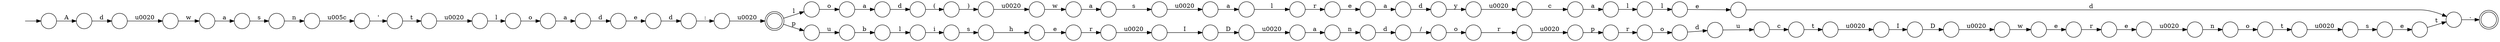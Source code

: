 digraph Automaton {
  rankdir = LR;
  0 [shape=circle,label=""];
  0 -> 84 [label="l"]
  1 [shape=circle,label=""];
  1 -> 7 [label="o"]
  2 [shape=circle,label=""];
  2 -> 61 [label="a"]
  3 [shape=circle,label=""];
  3 -> 28 [label="\u0020"]
  4 [shape=circle,label=""];
  4 -> 40 [label=")"]
  5 [shape=circle,label=""];
  5 -> 43 [label="."]
  6 [shape=circle,label=""];
  6 -> 59 [label="r"]
  7 [shape=circle,label=""];
  7 -> 18 [label="d"]
  8 [shape=circle,label=""];
  8 -> 15 [label="e"]
  9 [shape=circle,label=""];
  9 -> 50 [label="d"]
  10 [shape=circle,label=""];
  10 -> 3 [label="t"]
  11 [shape=circle,label=""];
  11 -> 10 [label="o"]
  12 [shape=circle,label=""];
  12 -> 41 [label="a"]
  13 [shape=circle,label=""];
  13 -> 62 [label="I"]
  14 [shape=circle,label=""];
  14 -> 9 [label="a"]
  15 [shape=circle,label=""];
  15 -> 81 [label="d"]
  16 [shape=circle,label=""];
  16 -> 46 [label="w"]
  17 [shape=circle,label=""];
  17 -> 38 [label="n"]
  18 [shape=circle,label=""];
  18 -> 25 [label="u"]
  19 [shape=circle,label=""];
  19 -> 24 [label="\u0020"]
  20 [shape=circle,label=""];
  20 -> 37 [label="y"]
  21 [shape=circle,label=""];
  21 -> 34 [label="o"]
  22 [shape=circle,label=""];
  22 -> 79 [label="e"]
  23 [shape=circle,label=""];
  23 -> 47 [label="I"]
  24 [shape=circle,label=""];
  24 -> 57 [label="w"]
  25 [shape=circle,label=""];
  25 -> 60 [label="c"]
  26 [shape=circle,label=""];
  26 -> 14 [label="o"]
  27 [shape=circle,label=""];
  27 -> 58 [label="\u0020"]
  28 [shape=circle,label=""];
  28 -> 74 [label="s"]
  29 [shape=circle,label=""];
  initial [shape=plaintext,label=""];
  initial -> 29
  29 -> 39 [label="A"]
  30 [shape=circle,label=""];
  30 -> 52 [label="i"]
  31 [shape=circle,label=""];
  31 -> 1 [label="r"]
  32 [shape=circle,label=""];
  32 -> 56 [label="u"]
  33 [shape=circle,label=""];
  33 -> 31 [label="p"]
  34 [shape=circle,label=""];
  34 -> 85 [label="r"]
  35 [shape=circle,label=""];
  35 -> 44 [label="e"]
  36 [shape=circle,label=""];
  36 -> 78 [label="c"]
  37 [shape=circle,label=""];
  37 -> 36 [label="\u0020"]
  38 [shape=circle,label=""];
  38 -> 55 [label="d"]
  39 [shape=circle,label=""];
  39 -> 45 [label="d"]
  40 [shape=circle,label=""];
  40 -> 16 [label="\u0020"]
  41 [shape=circle,label=""];
  41 -> 87 [label="s"]
  42 [shape=circle,label=""];
  42 -> 6 [label="e"]
  43 [shape=doublecircle,label=""];
  44 [shape=circle,label=""];
  44 -> 5 [label="d"]
  45 [shape=circle,label=""];
  45 -> 69 [label="\u0020"]
  46 [shape=circle,label=""];
  46 -> 72 [label="a"]
  47 [shape=circle,label=""];
  47 -> 19 [label="D"]
  48 [shape=circle,label=""];
  48 -> 54 [label="a"]
  49 [shape=circle,label=""];
  49 -> 73 [label="a"]
  50 [shape=circle,label=""];
  50 -> 4 [label="("]
  51 [shape=circle,label=""];
  51 -> 68 [label="\u005c"]
  52 [shape=circle,label=""];
  52 -> 53 [label="s"]
  53 [shape=circle,label=""];
  53 -> 42 [label="h"]
  54 [shape=circle,label=""];
  54 -> 20 [label="d"]
  55 [shape=circle,label=""];
  55 -> 21 [label="/"]
  56 [shape=circle,label=""];
  56 -> 76 [label="b"]
  57 [shape=circle,label=""];
  57 -> 86 [label="e"]
  58 [shape=circle,label=""];
  58 -> 17 [label="a"]
  59 [shape=circle,label=""];
  59 -> 13 [label="\u0020"]
  60 [shape=circle,label=""];
  60 -> 64 [label="t"]
  61 [shape=circle,label=""];
  61 -> 8 [label="d"]
  62 [shape=circle,label=""];
  62 -> 27 [label="D"]
  63 [shape=circle,label=""];
  63 -> 75 [label="t"]
  64 [shape=circle,label=""];
  64 -> 23 [label="\u0020"]
  65 [shape=circle,label=""];
  65 -> 2 [label="o"]
  66 [shape=circle,label=""];
  66 -> 49 [label="\u0020"]
  67 [shape=circle,label=""];
  67 -> 11 [label="n"]
  68 [shape=circle,label=""];
  68 -> 63 [label="'"]
  69 [shape=circle,label=""];
  69 -> 12 [label="w"]
  70 [shape=circle,label=""];
  70 -> 65 [label="l"]
  71 [shape=circle,label=""];
  71 -> 77 [label="r"]
  72 [shape=circle,label=""];
  72 -> 66 [label="s"]
  73 [shape=circle,label=""];
  73 -> 71 [label="l"]
  74 [shape=circle,label=""];
  74 -> 83 [label="e"]
  75 [shape=circle,label=""];
  75 -> 70 [label="\u0020"]
  76 [shape=circle,label=""];
  76 -> 30 [label="l"]
  77 [shape=circle,label=""];
  77 -> 48 [label="e"]
  78 [shape=circle,label=""];
  78 -> 0 [label="a"]
  79 [shape=circle,label=""];
  79 -> 67 [label="\u0020"]
  80 [shape=doublecircle,label=""];
  80 -> 32 [label="p"]
  80 -> 26 [label="l"]
  81 [shape=circle,label=""];
  81 -> 82 [label=":"]
  82 [shape=circle,label=""];
  82 -> 80 [label="\u0020"]
  83 [shape=circle,label=""];
  83 -> 5 [label="t"]
  84 [shape=circle,label=""];
  84 -> 35 [label="l"]
  85 [shape=circle,label=""];
  85 -> 33 [label="\u0020"]
  86 [shape=circle,label=""];
  86 -> 22 [label="r"]
  87 [shape=circle,label=""];
  87 -> 51 [label="n"]
}
